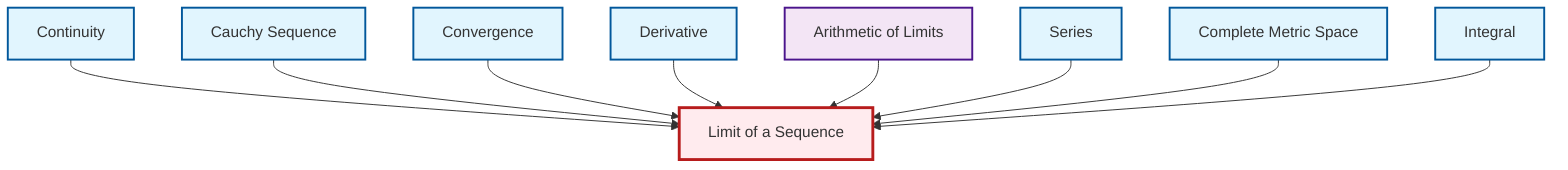 graph TD
    classDef definition fill:#e1f5fe,stroke:#01579b,stroke-width:2px
    classDef theorem fill:#f3e5f5,stroke:#4a148c,stroke-width:2px
    classDef axiom fill:#fff3e0,stroke:#e65100,stroke-width:2px
    classDef example fill:#e8f5e9,stroke:#1b5e20,stroke-width:2px
    classDef current fill:#ffebee,stroke:#b71c1c,stroke-width:3px
    def-convergence["Convergence"]:::definition
    def-integral["Integral"]:::definition
    thm-limit-arithmetic["Arithmetic of Limits"]:::theorem
    def-continuity["Continuity"]:::definition
    def-limit["Limit of a Sequence"]:::definition
    def-cauchy-sequence["Cauchy Sequence"]:::definition
    def-derivative["Derivative"]:::definition
    def-series["Series"]:::definition
    def-complete-metric-space["Complete Metric Space"]:::definition
    def-continuity --> def-limit
    def-cauchy-sequence --> def-limit
    def-convergence --> def-limit
    def-derivative --> def-limit
    thm-limit-arithmetic --> def-limit
    def-series --> def-limit
    def-complete-metric-space --> def-limit
    def-integral --> def-limit
    class def-limit current
